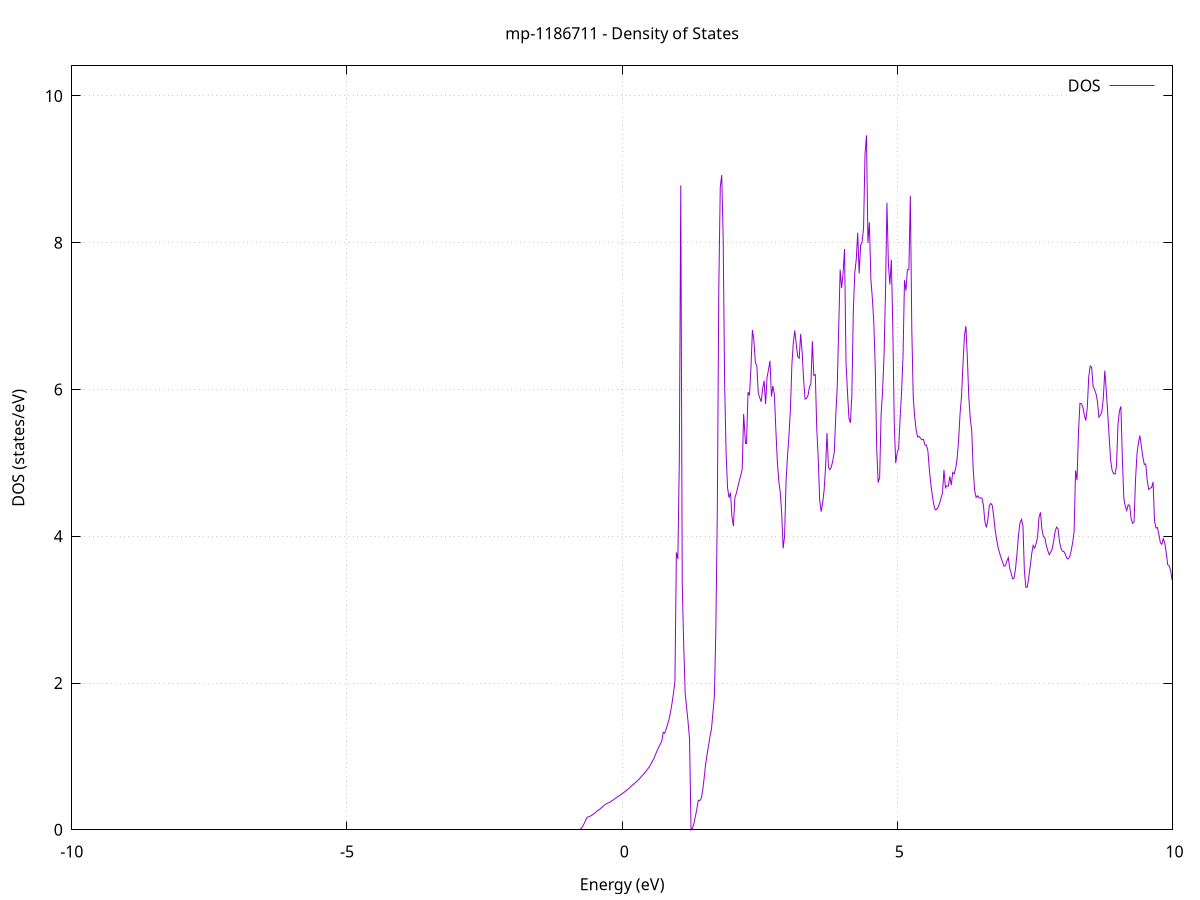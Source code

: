 set title 'mp-1186711 - Density of States'
set xlabel 'Energy (eV)'
set ylabel 'DOS (states/eV)'
set grid
set xrange [-10:10]
set yrange [0:10.410]
set xzeroaxis lt -1
set terminal png size 800,600
set output 'mp-1186711_dos_gnuplot.png'
plot '-' using 1:2 with lines title 'DOS'
-35.146600 0.000000
-35.120000 0.000000
-35.093500 0.000000
-35.066900 0.000000
-35.040300 0.000000
-35.013800 0.000000
-34.987200 0.000000
-34.960600 0.000000
-34.934000 0.000000
-34.907500 0.000000
-34.880900 0.000000
-34.854300 0.000000
-34.827800 0.000000
-34.801200 0.000000
-34.774600 0.000000
-34.748100 0.000000
-34.721500 0.000000
-34.694900 0.000000
-34.668400 0.000000
-34.641800 0.000000
-34.615200 0.000000
-34.588700 0.000000
-34.562100 0.000000
-34.535500 0.000000
-34.509000 0.000000
-34.482400 0.000000
-34.455800 0.000000
-34.429300 0.000000
-34.402700 0.000000
-34.376100 0.000000
-34.349600 0.000000
-34.323000 0.000000
-34.296400 0.000000
-34.269900 0.000000
-34.243300 0.000000
-34.216700 0.000000
-34.190100 0.000000
-34.163600 0.000000
-34.137000 0.000000
-34.110400 0.000000
-34.083900 0.000000
-34.057300 0.000000
-34.030700 0.000000
-34.004200 0.000000
-33.977600 0.000000
-33.951000 0.000000
-33.924500 0.000000
-33.897900 0.000000
-33.871300 0.000000
-33.844800 0.000000
-33.818200 0.000000
-33.791600 0.000000
-33.765100 0.000000
-33.738500 0.000000
-33.711900 0.000000
-33.685400 0.000000
-33.658800 0.000000
-33.632200 0.000000
-33.605700 0.000000
-33.579100 0.000000
-33.552500 0.000000
-33.526000 0.000000
-33.499400 0.000000
-33.472800 0.000000
-33.446200 0.000000
-33.419700 0.000000
-33.393100 0.000000
-33.366500 0.000000
-33.340000 0.000000
-33.313400 0.000000
-33.286800 0.000000
-33.260300 0.000000
-33.233700 0.000000
-33.207100 0.000000
-33.180600 0.000000
-33.154000 0.000000
-33.127400 0.000000
-33.100900 0.000000
-33.074300 0.000000
-33.047700 0.000000
-33.021200 0.000000
-32.994600 0.000000
-32.968000 0.000000
-32.941500 0.000000
-32.914900 0.000000
-32.888300 0.000000
-32.861800 0.000000
-32.835200 0.000000
-32.808600 0.000000
-32.782100 0.000000
-32.755500 0.000000
-32.728900 1.154100
-32.702300 14.553800
-32.675800 34.506400
-32.649200 23.817400
-32.622600 63.838400
-32.596100 131.183000
-32.569500 5.728700
-32.542900 0.000000
-32.516400 0.000000
-32.489800 0.000000
-32.463200 0.000000
-32.436700 0.000000
-32.410100 0.000000
-32.383500 0.000000
-32.357000 0.000000
-32.330400 0.000000
-32.303800 0.000000
-32.277300 0.000000
-32.250700 0.000000
-32.224100 0.000000
-32.197600 0.000000
-32.171000 0.000000
-32.144400 0.000000
-32.117900 0.000000
-32.091300 0.000000
-32.064700 0.000000
-32.038100 0.000000
-32.011600 0.000000
-31.985000 0.000000
-31.958400 0.000000
-31.931900 0.000000
-31.905300 0.000000
-31.878700 0.000000
-31.852200 0.000000
-31.825600 0.000000
-31.799000 0.000000
-31.772500 0.000000
-31.745900 0.000000
-31.719300 0.000000
-31.692800 0.000000
-31.666200 0.000000
-31.639600 0.000000
-31.613100 0.000000
-31.586500 0.000000
-31.559900 0.000000
-31.533400 0.000000
-31.506800 0.000000
-31.480200 0.000000
-31.453700 0.000000
-31.427100 0.000000
-31.400500 0.000000
-31.374000 0.000000
-31.347400 0.000000
-31.320800 0.000000
-31.294200 0.000000
-31.267700 0.000000
-31.241100 0.000000
-31.214500 0.000000
-31.188000 0.000000
-31.161400 0.000000
-31.134800 0.000000
-31.108300 0.000000
-31.081700 0.000000
-31.055100 0.000000
-31.028600 0.000000
-31.002000 0.000000
-30.975400 0.000000
-30.948900 0.000000
-30.922300 0.000000
-30.895700 0.000000
-30.869200 0.000000
-30.842600 0.000000
-30.816000 0.000000
-30.789500 0.000000
-30.762900 0.000000
-30.736300 0.000000
-30.709800 0.000000
-30.683200 0.000000
-30.656600 0.000000
-30.630100 0.000000
-30.603500 0.000000
-30.576900 0.000000
-30.550300 0.000000
-30.523800 0.000000
-30.497200 0.000000
-30.470600 0.000000
-30.444100 0.000000
-30.417500 0.000000
-30.390900 0.000000
-30.364400 0.000000
-30.337800 0.000000
-30.311200 0.000000
-30.284700 0.000000
-30.258100 0.000000
-30.231500 0.000000
-30.205000 0.000000
-30.178400 0.000000
-30.151800 0.000000
-30.125300 0.000000
-30.098700 0.000000
-30.072100 0.000000
-30.045600 0.000000
-30.019000 0.000000
-29.992400 0.000000
-29.965900 0.000000
-29.939300 0.000000
-29.912700 0.000000
-29.886200 0.000000
-29.859600 0.000000
-29.833000 0.000000
-29.806400 0.000000
-29.779900 0.000000
-29.753300 0.000000
-29.726700 0.000000
-29.700200 0.000000
-29.673600 0.000000
-29.647000 0.000000
-29.620500 0.000000
-29.593900 0.000000
-29.567300 0.000000
-29.540800 0.000000
-29.514200 0.000000
-29.487600 0.000000
-29.461100 0.000000
-29.434500 0.000000
-29.407900 0.000000
-29.381400 0.000000
-29.354800 0.000000
-29.328200 0.000000
-29.301700 0.000000
-29.275100 0.000000
-29.248500 0.000000
-29.222000 0.000000
-29.195400 0.000000
-29.168800 0.000000
-29.142300 0.000000
-29.115700 0.000000
-29.089100 0.000000
-29.062500 0.000000
-29.036000 0.000000
-29.009400 0.000000
-28.982800 0.000000
-28.956300 0.000000
-28.929700 0.000000
-28.903100 0.000000
-28.876600 0.000000
-28.850000 0.000000
-28.823400 0.000000
-28.796900 0.000000
-28.770300 0.000000
-28.743700 0.000000
-28.717200 0.000000
-28.690600 0.000000
-28.664000 0.000000
-28.637500 0.000000
-28.610900 0.000000
-28.584300 0.000000
-28.557800 0.000000
-28.531200 0.000000
-28.504600 0.000000
-28.478100 0.000000
-28.451500 0.000000
-28.424900 0.000000
-28.398400 0.000000
-28.371800 0.000000
-28.345200 0.000000
-28.318600 0.000000
-28.292100 0.000000
-28.265500 0.000000
-28.238900 0.000000
-28.212400 0.000000
-28.185800 0.000000
-28.159200 0.000000
-28.132700 0.000000
-28.106100 0.000000
-28.079500 0.000000
-28.053000 0.000000
-28.026400 0.000000
-27.999800 0.000000
-27.973300 0.000000
-27.946700 0.000000
-27.920100 0.000000
-27.893600 0.000000
-27.867000 0.000000
-27.840400 0.000000
-27.813900 0.000000
-27.787300 0.000000
-27.760700 0.000000
-27.734200 0.000000
-27.707600 0.000000
-27.681000 0.000000
-27.654500 0.000000
-27.627900 0.000000
-27.601300 0.000000
-27.574700 0.000000
-27.548200 0.000000
-27.521600 0.000000
-27.495000 0.000000
-27.468500 0.000000
-27.441900 0.000000
-27.415300 0.000000
-27.388800 0.000000
-27.362200 0.000000
-27.335600 0.000000
-27.309100 0.000000
-27.282500 0.000000
-27.255900 0.000000
-27.229400 0.000000
-27.202800 0.000000
-27.176200 0.000000
-27.149700 0.000000
-27.123100 0.000000
-27.096500 0.000000
-27.070000 0.000000
-27.043400 0.000000
-27.016800 0.000000
-26.990300 0.000000
-26.963700 0.000000
-26.937100 0.000000
-26.910600 0.000000
-26.884000 0.000000
-26.857400 0.000000
-26.830800 0.000000
-26.804300 0.000000
-26.777700 0.000000
-26.751100 0.000000
-26.724600 0.000000
-26.698000 0.000000
-26.671400 0.000000
-26.644900 0.000000
-26.618300 0.000000
-26.591700 0.000000
-26.565200 0.000000
-26.538600 0.000000
-26.512000 0.000000
-26.485500 0.000000
-26.458900 0.000000
-26.432300 0.000000
-26.405800 0.000000
-26.379200 0.000000
-26.352600 0.000000
-26.326100 0.000000
-26.299500 0.000000
-26.272900 0.000000
-26.246400 0.000000
-26.219800 0.000000
-26.193200 0.000000
-26.166600 0.000000
-26.140100 0.000000
-26.113500 0.000000
-26.086900 0.000000
-26.060400 0.000000
-26.033800 0.000000
-26.007200 0.000000
-25.980700 0.000000
-25.954100 0.000000
-25.927500 0.000000
-25.901000 0.000000
-25.874400 0.000000
-25.847800 0.000000
-25.821300 0.000000
-25.794700 0.000000
-25.768100 0.000000
-25.741600 0.000000
-25.715000 0.000000
-25.688400 0.000000
-25.661900 0.000000
-25.635300 0.000000
-25.608700 0.000000
-25.582200 0.000000
-25.555600 0.000000
-25.529000 0.000000
-25.502500 0.000000
-25.475900 0.000000
-25.449300 0.000000
-25.422700 0.000000
-25.396200 0.000000
-25.369600 0.000000
-25.343000 0.000000
-25.316500 0.000000
-25.289900 0.000000
-25.263300 0.000000
-25.236800 0.000000
-25.210200 0.000000
-25.183600 0.000000
-25.157100 0.000000
-25.130500 0.000000
-25.103900 0.000000
-25.077400 0.000000
-25.050800 0.000000
-25.024200 0.000000
-24.997700 0.000000
-24.971100 0.000000
-24.944500 0.000000
-24.918000 0.000000
-24.891400 0.000000
-24.864800 0.000000
-24.838300 0.000000
-24.811700 0.000000
-24.785100 0.000000
-24.758600 0.000000
-24.732000 0.000000
-24.705400 0.000000
-24.678800 0.000000
-24.652300 0.000000
-24.625700 0.000000
-24.599100 0.000000
-24.572600 0.000000
-24.546000 0.000000
-24.519400 0.000000
-24.492900 0.000000
-24.466300 0.000000
-24.439700 0.000000
-24.413200 0.000000
-24.386600 0.000000
-24.360000 0.000000
-24.333500 0.000000
-24.306900 0.000000
-24.280300 0.000000
-24.253800 0.000000
-24.227200 0.000000
-24.200600 0.000000
-24.174100 0.000000
-24.147500 0.000000
-24.120900 0.000000
-24.094400 0.000000
-24.067800 0.000000
-24.041200 0.000000
-24.014700 0.000000
-23.988100 0.000000
-23.961500 0.000000
-23.934900 0.000000
-23.908400 0.000000
-23.881800 0.000000
-23.855200 0.000000
-23.828700 0.000000
-23.802100 0.000000
-23.775500 0.000000
-23.749000 0.000000
-23.722400 0.000000
-23.695800 0.000000
-23.669300 0.000000
-23.642700 0.000000
-23.616100 0.000000
-23.589600 0.000000
-23.563000 0.000000
-23.536400 0.000000
-23.509900 0.000000
-23.483300 0.000000
-23.456700 0.000000
-23.430200 0.000000
-23.403600 0.000000
-23.377000 0.000000
-23.350500 0.000000
-23.323900 0.000000
-23.297300 0.000000
-23.270800 0.000000
-23.244200 0.000000
-23.217600 0.000000
-23.191000 0.000000
-23.164500 0.000000
-23.137900 0.000000
-23.111300 0.000000
-23.084800 0.000000
-23.058200 0.000000
-23.031600 0.000000
-23.005100 0.000000
-22.978500 0.000000
-22.951900 0.000000
-22.925400 0.000000
-22.898800 0.000000
-22.872200 0.000000
-22.845700 0.000000
-22.819100 0.000000
-22.792500 0.000000
-22.766000 0.000000
-22.739400 0.000000
-22.712800 0.000000
-22.686300 0.000000
-22.659700 0.000000
-22.633100 0.000000
-22.606600 0.000000
-22.580000 0.000000
-22.553400 0.000000
-22.526900 0.000000
-22.500300 0.000000
-22.473700 0.000000
-22.447100 0.000000
-22.420600 0.000000
-22.394000 0.000000
-22.367400 0.000000
-22.340900 0.000000
-22.314300 0.000000
-22.287700 0.000000
-22.261200 0.000000
-22.234600 0.000000
-22.208000 0.000000
-22.181500 0.000000
-22.154900 0.000000
-22.128300 0.000000
-22.101800 0.000000
-22.075200 0.000000
-22.048600 0.000000
-22.022100 0.000000
-21.995500 0.000000
-21.968900 0.000000
-21.942400 0.000000
-21.915800 0.000000
-21.889200 0.000000
-21.862700 0.000000
-21.836100 0.000000
-21.809500 0.000000
-21.783000 0.000000
-21.756400 0.000000
-21.729800 0.000000
-21.703200 0.000000
-21.676700 0.000000
-21.650100 0.000000
-21.623500 0.000000
-21.597000 0.000000
-21.570400 0.000000
-21.543800 143.001300
-21.517300 0.000000
-21.490700 0.000000
-21.464100 0.000000
-21.437600 0.000000
-21.411000 0.000000
-21.384400 0.000000
-21.357900 0.000000
-21.331300 0.000000
-21.304700 0.000000
-21.278200 0.000000
-21.251600 0.000000
-21.225000 0.000000
-21.198500 0.000000
-21.171900 0.000000
-21.145300 0.000000
-21.118800 0.000000
-21.092200 0.000000
-21.065600 0.000000
-21.039000 0.000000
-21.012500 0.000000
-20.985900 0.000000
-20.959300 0.000000
-20.932800 0.000000
-20.906200 0.000000
-20.879600 0.000000
-20.853100 0.000000
-20.826500 0.000000
-20.799900 0.000000
-20.773400 0.000000
-20.746800 0.000000
-20.720200 0.000000
-20.693700 0.000000
-20.667100 0.000000
-20.640500 0.000000
-20.614000 0.000000
-20.587400 0.000000
-20.560800 0.000000
-20.534300 0.000000
-20.507700 0.000000
-20.481100 0.000000
-20.454600 0.000000
-20.428000 0.000000
-20.401400 0.000000
-20.374900 0.000000
-20.348300 0.000000
-20.321700 0.000000
-20.295100 0.000000
-20.268600 0.000000
-20.242000 0.000000
-20.215400 0.000000
-20.188900 0.000000
-20.162300 0.000000
-20.135700 0.000000
-20.109200 0.000000
-20.082600 0.000000
-20.056000 0.000000
-20.029500 0.000000
-20.002900 0.000000
-19.976300 0.000000
-19.949800 0.000000
-19.923200 0.000000
-19.896600 0.000000
-19.870100 0.000000
-19.843500 0.000000
-19.816900 0.000000
-19.790400 0.000000
-19.763800 0.000000
-19.737200 0.000000
-19.710700 0.000000
-19.684100 0.000000
-19.657500 0.000000
-19.631000 0.000000
-19.604400 0.000000
-19.577800 0.000000
-19.551200 0.000000
-19.524700 0.000000
-19.498100 0.000000
-19.471500 0.000000
-19.445000 0.000000
-19.418400 0.000000
-19.391800 0.000000
-19.365300 0.000000
-19.338700 0.000000
-19.312100 0.000000
-19.285600 0.000000
-19.259000 0.000000
-19.232400 0.000000
-19.205900 0.000000
-19.179300 0.000000
-19.152700 0.000000
-19.126200 0.000000
-19.099600 0.000000
-19.073000 0.000000
-19.046500 0.000000
-19.019900 0.000000
-18.993300 0.000000
-18.966800 0.000000
-18.940200 0.000000
-18.913600 0.000000
-18.887100 0.000000
-18.860500 0.000000
-18.833900 0.000000
-18.807300 0.000000
-18.780800 0.000000
-18.754200 0.000000
-18.727600 0.000000
-18.701100 0.000000
-18.674500 0.000000
-18.647900 0.000000
-18.621400 0.000000
-18.594800 0.000000
-18.568200 0.000000
-18.541700 0.000000
-18.515100 0.000000
-18.488500 0.000000
-18.462000 0.000000
-18.435400 0.000000
-18.408800 0.000000
-18.382300 0.000000
-18.355700 0.000000
-18.329100 0.000000
-18.302600 0.000000
-18.276000 0.000000
-18.249400 0.000000
-18.222900 0.000000
-18.196300 0.000000
-18.169700 0.000000
-18.143200 0.000000
-18.116600 0.000000
-18.090000 0.000000
-18.063400 0.000000
-18.036900 0.000000
-18.010300 0.000000
-17.983700 0.000000
-17.957200 0.000000
-17.930600 0.000000
-17.904000 0.000000
-17.877500 0.000000
-17.850900 0.000000
-17.824300 0.000000
-17.797800 0.000000
-17.771200 0.000000
-17.744600 0.000000
-17.718100 0.000000
-17.691500 0.000000
-17.664900 0.000000
-17.638400 0.000000
-17.611800 0.000000
-17.585200 0.000000
-17.558700 0.000000
-17.532100 0.000000
-17.505500 0.000000
-17.479000 0.000000
-17.452400 0.000000
-17.425800 0.000000
-17.399300 0.000000
-17.372700 0.000000
-17.346100 0.000000
-17.319500 0.000000
-17.293000 0.000000
-17.266400 0.000000
-17.239800 0.000000
-17.213300 0.000000
-17.186700 0.000000
-17.160100 0.000000
-17.133600 0.000000
-17.107000 0.000000
-17.080400 0.000000
-17.053900 0.000000
-17.027300 0.000000
-17.000700 0.000000
-16.974200 0.000000
-16.947600 0.000000
-16.921000 0.000000
-16.894500 0.000000
-16.867900 0.000000
-16.841300 0.000000
-16.814800 0.000000
-16.788200 0.000000
-16.761600 0.000000
-16.735100 0.000000
-16.708500 0.000000
-16.681900 0.000000
-16.655400 0.000000
-16.628800 0.000000
-16.602200 0.000000
-16.575600 0.000000
-16.549100 0.000000
-16.522500 0.000000
-16.495900 0.000000
-16.469400 0.000000
-16.442800 0.000000
-16.416200 0.000000
-16.389700 0.000000
-16.363100 0.000000
-16.336500 0.000000
-16.310000 0.000000
-16.283400 0.000000
-16.256800 0.000000
-16.230300 0.000000
-16.203700 0.000000
-16.177100 0.000000
-16.150600 0.000000
-16.124000 0.000000
-16.097400 0.000000
-16.070900 0.000000
-16.044300 0.000000
-16.017700 0.000000
-15.991200 0.000000
-15.964600 0.000000
-15.938000 0.000000
-15.911500 0.000000
-15.884900 0.000000
-15.858300 0.000000
-15.831700 0.000000
-15.805200 0.000000
-15.778600 0.000000
-15.752000 0.000000
-15.725500 0.000000
-15.698900 0.000000
-15.672300 0.000000
-15.645800 0.000000
-15.619200 0.000000
-15.592600 0.000000
-15.566100 0.000000
-15.539500 0.000000
-15.512900 0.000000
-15.486400 0.000000
-15.459800 0.000000
-15.433200 0.000000
-15.406700 0.000000
-15.380100 0.000000
-15.353500 0.000000
-15.327000 0.000000
-15.300400 4.004400
-15.273800 5.314000
-15.247300 5.102800
-15.220700 6.354600
-15.194100 7.756200
-15.167500 15.690000
-15.141000 16.057600
-15.114400 19.064500
-15.087800 16.807400
-15.061300 21.322500
-15.034700 22.274200
-15.008100 25.189700
-14.981600 22.927300
-14.955000 35.688600
-14.928400 12.161500
-14.901900 5.225000
-14.875300 7.439900
-14.848700 15.160200
-14.822200 19.126000
-14.795600 17.318400
-14.769000 13.500400
-14.742500 16.102600
-14.715900 21.969800
-14.689300 22.247200
-14.662800 21.970700
-14.636200 18.398600
-14.609600 18.136100
-14.583100 14.093000
-14.556500 28.920000
-14.529900 29.743200
-14.503400 22.327400
-14.476800 24.474200
-14.450200 39.817200
-14.423600 42.732800
-14.397100 56.329700
-14.370500 6.194400
-14.343900 0.000000
-14.317400 0.000000
-14.290800 0.000000
-14.264200 0.000000
-14.237700 0.000000
-14.211100 0.000000
-14.184500 0.000000
-14.158000 0.000000
-14.131400 0.000000
-14.104800 0.000000
-14.078300 0.000000
-14.051700 0.000000
-14.025100 0.000000
-13.998600 0.000000
-13.972000 0.000000
-13.945400 0.000000
-13.918900 0.000000
-13.892300 0.000000
-13.865700 0.000000
-13.839200 0.000000
-13.812600 0.000000
-13.786000 0.000000
-13.759500 0.000000
-13.732900 0.000000
-13.706300 0.000000
-13.679700 0.000000
-13.653200 0.000000
-13.626600 0.000000
-13.600000 0.000000
-13.573500 0.000000
-13.546900 0.000000
-13.520300 0.000000
-13.493800 0.000000
-13.467200 0.000000
-13.440600 0.000000
-13.414100 0.000000
-13.387500 0.000000
-13.360900 0.000000
-13.334400 0.000000
-13.307800 0.000000
-13.281200 0.000000
-13.254700 0.000000
-13.228100 0.000000
-13.201500 0.000000
-13.175000 0.000000
-13.148400 0.000000
-13.121800 0.000000
-13.095300 0.000000
-13.068700 0.000000
-13.042100 0.000000
-13.015600 0.000000
-12.989000 0.000000
-12.962400 0.000000
-12.935800 0.000000
-12.909300 0.000000
-12.882700 0.000000
-12.856100 0.000000
-12.829600 0.000000
-12.803000 0.000000
-12.776400 0.000000
-12.749900 0.000000
-12.723300 0.000000
-12.696700 0.000000
-12.670200 0.000000
-12.643600 0.000000
-12.617000 0.000000
-12.590500 0.000000
-12.563900 0.000000
-12.537300 0.000000
-12.510800 0.000000
-12.484200 0.000000
-12.457600 0.000000
-12.431100 0.000000
-12.404500 0.000000
-12.377900 0.000000
-12.351400 0.000000
-12.324800 0.000000
-12.298200 0.000000
-12.271700 0.000000
-12.245100 0.000000
-12.218500 0.000000
-12.191900 0.000000
-12.165400 0.000000
-12.138800 0.000000
-12.112200 0.000000
-12.085700 0.000000
-12.059100 0.000000
-12.032500 0.000000
-12.006000 0.000000
-11.979400 0.000000
-11.952800 0.000000
-11.926300 0.000000
-11.899700 0.000000
-11.873100 0.000000
-11.846600 0.000000
-11.820000 0.000000
-11.793400 0.000000
-11.766900 0.000000
-11.740300 0.000000
-11.713700 0.000000
-11.687200 0.000000
-11.660600 0.000000
-11.634000 0.000000
-11.607500 0.000000
-11.580900 0.000000
-11.554300 0.000000
-11.527800 0.000000
-11.501200 0.000000
-11.474600 0.000000
-11.448000 0.000000
-11.421500 0.000000
-11.394900 0.000000
-11.368300 0.000000
-11.341800 0.000000
-11.315200 0.000000
-11.288600 0.000000
-11.262100 0.000000
-11.235500 0.000000
-11.208900 0.000000
-11.182400 0.000000
-11.155800 0.000000
-11.129200 0.000000
-11.102700 0.000000
-11.076100 0.000000
-11.049500 0.000000
-11.023000 0.000000
-10.996400 0.000000
-10.969800 0.000000
-10.943300 0.000000
-10.916700 0.000000
-10.890100 0.000000
-10.863600 0.000000
-10.837000 0.000000
-10.810400 0.000000
-10.783900 0.000000
-10.757300 0.000000
-10.730700 0.000000
-10.704100 0.000000
-10.677600 0.000000
-10.651000 0.000000
-10.624400 0.000000
-10.597900 0.000000
-10.571300 0.000000
-10.544700 0.000000
-10.518200 0.000000
-10.491600 0.000000
-10.465000 0.000000
-10.438500 0.000000
-10.411900 0.000000
-10.385300 0.000000
-10.358800 0.000000
-10.332200 0.000000
-10.305600 0.000000
-10.279100 0.000000
-10.252500 0.000000
-10.225900 0.000000
-10.199400 0.000000
-10.172800 0.000000
-10.146200 0.000000
-10.119700 0.000000
-10.093100 0.000000
-10.066500 0.000000
-10.039900 0.000000
-10.013400 0.000000
-9.986800 0.000000
-9.960200 0.000000
-9.933700 0.000000
-9.907100 0.000000
-9.880500 0.000000
-9.854000 0.000000
-9.827400 0.000000
-9.800800 0.000000
-9.774300 0.000000
-9.747700 0.000000
-9.721100 0.000000
-9.694600 0.000000
-9.668000 0.000000
-9.641400 0.000000
-9.614900 0.000000
-9.588300 0.000000
-9.561700 0.000000
-9.535200 0.000000
-9.508600 0.000000
-9.482000 0.000000
-9.455500 0.000000
-9.428900 0.000000
-9.402300 0.000000
-9.375800 0.000000
-9.349200 0.000000
-9.322600 0.000000
-9.296000 0.000000
-9.269500 0.000000
-9.242900 0.000000
-9.216300 0.000000
-9.189800 0.000000
-9.163200 0.000000
-9.136600 0.000000
-9.110100 0.000000
-9.083500 0.000000
-9.056900 0.000000
-9.030400 0.000000
-9.003800 0.000000
-8.977200 0.000000
-8.950700 0.000000
-8.924100 0.000000
-8.897500 0.000000
-8.871000 0.000000
-8.844400 0.000000
-8.817800 0.000000
-8.791300 0.000000
-8.764700 0.000000
-8.738100 0.000000
-8.711600 0.000000
-8.685000 0.000000
-8.658400 0.000000
-8.631900 0.000000
-8.605300 0.000000
-8.578700 0.000000
-8.552100 0.000000
-8.525600 0.000000
-8.499000 0.000000
-8.472400 0.000000
-8.445900 0.000000
-8.419300 0.000000
-8.392700 0.000000
-8.366200 0.000000
-8.339600 0.000000
-8.313000 0.000000
-8.286500 0.000000
-8.259900 0.000000
-8.233300 0.000000
-8.206800 0.000000
-8.180200 0.000000
-8.153600 0.000000
-8.127100 0.000000
-8.100500 0.000000
-8.073900 0.000000
-8.047400 0.000000
-8.020800 0.000000
-7.994200 0.000000
-7.967700 0.000000
-7.941100 0.000000
-7.914500 0.000000
-7.888000 0.000000
-7.861400 0.000000
-7.834800 0.000000
-7.808200 0.000000
-7.781700 0.000000
-7.755100 0.000000
-7.728500 0.000000
-7.702000 0.000000
-7.675400 0.000000
-7.648800 0.000000
-7.622300 0.000000
-7.595700 0.000000
-7.569100 0.000000
-7.542600 0.000000
-7.516000 0.000000
-7.489400 0.000000
-7.462900 0.000000
-7.436300 0.000000
-7.409700 0.000000
-7.383200 0.000000
-7.356600 0.000000
-7.330000 0.000000
-7.303500 0.000000
-7.276900 0.000000
-7.250300 0.000000
-7.223800 0.000000
-7.197200 0.000000
-7.170600 0.000000
-7.144100 0.000000
-7.117500 0.000000
-7.090900 0.000000
-7.064300 0.000000
-7.037800 0.000000
-7.011200 0.000000
-6.984600 0.000000
-6.958100 0.000000
-6.931500 0.000000
-6.904900 0.000000
-6.878400 0.000000
-6.851800 0.000000
-6.825200 0.000000
-6.798700 0.000000
-6.772100 0.000000
-6.745500 0.000000
-6.719000 0.000000
-6.692400 0.000000
-6.665800 0.000000
-6.639300 0.000000
-6.612700 0.000000
-6.586100 0.000000
-6.559600 0.000000
-6.533000 0.000000
-6.506400 0.000000
-6.479900 0.000000
-6.453300 0.000000
-6.426700 0.000000
-6.400200 0.000000
-6.373600 0.000000
-6.347000 0.000000
-6.320400 0.000000
-6.293900 0.000000
-6.267300 0.000000
-6.240700 0.000000
-6.214200 0.000000
-6.187600 0.000000
-6.161000 0.000000
-6.134500 0.000000
-6.107900 0.000000
-6.081300 0.000000
-6.054800 0.000000
-6.028200 0.000000
-6.001600 0.000000
-5.975100 0.000000
-5.948500 0.000000
-5.921900 0.000000
-5.895400 0.000000
-5.868800 0.000000
-5.842200 0.000000
-5.815700 0.000000
-5.789100 0.000000
-5.762500 0.000000
-5.736000 0.000000
-5.709400 0.000000
-5.682800 0.000000
-5.656300 0.000000
-5.629700 0.000000
-5.603100 0.000000
-5.576500 0.000000
-5.550000 0.000000
-5.523400 0.000000
-5.496800 0.000000
-5.470300 0.000000
-5.443700 0.000000
-5.417100 0.000000
-5.390600 0.000000
-5.364000 0.000000
-5.337400 0.000000
-5.310900 0.000000
-5.284300 0.000000
-5.257700 0.000000
-5.231200 0.000000
-5.204600 0.000000
-5.178000 0.000000
-5.151500 0.000000
-5.124900 0.000000
-5.098300 0.000000
-5.071800 0.000000
-5.045200 0.000000
-5.018600 0.000000
-4.992100 0.000000
-4.965500 0.000000
-4.938900 0.000000
-4.912400 0.000000
-4.885800 0.000000
-4.859200 0.000000
-4.832600 0.000000
-4.806100 0.000000
-4.779500 0.000000
-4.752900 0.000000
-4.726400 0.000000
-4.699800 0.000000
-4.673200 0.000000
-4.646700 0.000000
-4.620100 0.000000
-4.593500 0.000000
-4.567000 0.000000
-4.540400 0.000000
-4.513800 0.000000
-4.487300 0.000000
-4.460700 0.000000
-4.434100 0.000000
-4.407600 0.000000
-4.381000 0.000000
-4.354400 0.000000
-4.327900 0.000000
-4.301300 0.000000
-4.274700 0.000000
-4.248200 0.000000
-4.221600 0.000000
-4.195000 0.000000
-4.168400 0.000000
-4.141900 0.000000
-4.115300 0.000000
-4.088700 0.000000
-4.062200 0.000000
-4.035600 0.000000
-4.009000 0.000000
-3.982500 0.000000
-3.955900 0.000000
-3.929300 0.000000
-3.902800 0.000000
-3.876200 0.000000
-3.849600 0.000000
-3.823100 0.000000
-3.796500 0.000000
-3.769900 0.000000
-3.743400 0.000000
-3.716800 0.000000
-3.690200 0.000000
-3.663700 0.000000
-3.637100 0.000000
-3.610500 0.000000
-3.584000 0.000000
-3.557400 0.000000
-3.530800 0.000000
-3.504300 0.000000
-3.477700 0.000000
-3.451100 0.000000
-3.424500 0.000000
-3.398000 0.000000
-3.371400 0.000000
-3.344800 0.000000
-3.318300 0.000000
-3.291700 0.000000
-3.265100 0.000000
-3.238600 0.000000
-3.212000 0.000000
-3.185400 0.000000
-3.158900 0.000000
-3.132300 0.000000
-3.105700 0.000000
-3.079200 0.000000
-3.052600 0.000000
-3.026000 0.000000
-2.999500 0.000000
-2.972900 0.000000
-2.946300 0.000000
-2.919800 0.000000
-2.893200 0.000000
-2.866600 0.000000
-2.840100 0.000000
-2.813500 0.000000
-2.786900 0.000000
-2.760400 0.000000
-2.733800 0.000000
-2.707200 0.000000
-2.680600 0.000000
-2.654100 0.000000
-2.627500 0.000000
-2.600900 0.000000
-2.574400 0.000000
-2.547800 0.000000
-2.521200 0.000000
-2.494700 0.000000
-2.468100 0.000000
-2.441500 0.000000
-2.415000 0.000000
-2.388400 0.000000
-2.361800 0.000000
-2.335300 0.000000
-2.308700 0.000000
-2.282100 0.000000
-2.255600 0.000000
-2.229000 0.000000
-2.202400 0.000000
-2.175900 0.000000
-2.149300 0.000000
-2.122700 0.000000
-2.096200 0.000000
-2.069600 0.000000
-2.043000 0.000000
-2.016500 0.000000
-1.989900 0.000000
-1.963300 0.000000
-1.936700 0.000000
-1.910200 0.000000
-1.883600 0.000000
-1.857000 0.000000
-1.830500 0.000000
-1.803900 0.000000
-1.777300 0.000000
-1.750800 0.000000
-1.724200 0.000000
-1.697600 0.000000
-1.671100 0.000000
-1.644500 0.000000
-1.617900 0.000000
-1.591400 0.000000
-1.564800 0.000000
-1.538200 0.000000
-1.511700 0.000000
-1.485100 0.000000
-1.458500 0.000000
-1.432000 0.000000
-1.405400 0.000000
-1.378800 0.000000
-1.352300 0.000000
-1.325700 0.000000
-1.299100 0.000000
-1.272600 0.000000
-1.246000 0.000000
-1.219400 0.000000
-1.192800 0.000000
-1.166300 0.000000
-1.139700 0.000000
-1.113100 0.000000
-1.086600 0.000000
-1.060000 0.000000
-1.033400 0.000000
-1.006900 0.000000
-0.980300 0.000000
-0.953700 0.000000
-0.927200 0.000000
-0.900600 0.000000
-0.874000 0.000000
-0.847500 0.000000
-0.820900 0.000000
-0.794300 0.000000
-0.767800 0.004700
-0.741200 0.021000
-0.714600 0.049100
-0.688100 0.088900
-0.661500 0.132100
-0.634900 0.171100
-0.608400 0.176600
-0.581800 0.185000
-0.555200 0.196400
-0.528700 0.209900
-0.502100 0.225000
-0.475500 0.241800
-0.448900 0.259500
-0.422400 0.270900
-0.395800 0.288100
-0.369200 0.305700
-0.342700 0.323800
-0.316100 0.340400
-0.289500 0.353500
-0.263000 0.363200
-0.236400 0.369700
-0.209800 0.382900
-0.183300 0.396200
-0.156700 0.409900
-0.130100 0.423800
-0.103600 0.437600
-0.077000 0.451300
-0.050400 0.465000
-0.023900 0.478800
0.002700 0.493400
0.029300 0.508100
0.055800 0.522900
0.082400 0.538300
0.109000 0.554900
0.135500 0.572400
0.162100 0.590900
0.188700 0.609600
0.215200 0.626600
0.241800 0.644000
0.268400 0.661800
0.295000 0.679700
0.321500 0.702200
0.348100 0.724800
0.374700 0.746900
0.401200 0.769700
0.427800 0.793400
0.454400 0.817800
0.480900 0.845000
0.507500 0.873900
0.534100 0.912800
0.560600 0.949400
0.587200 0.987400
0.613800 1.040000
0.640300 1.088300
0.666900 1.130200
0.693500 1.168000
0.720000 1.207300
0.746600 1.328100
0.773200 1.315000
0.799700 1.373400
0.826300 1.436300
0.852900 1.506100
0.879400 1.606400
0.906000 1.723700
0.932600 1.860300
0.959200 2.022700
0.985700 3.779300
1.012300 3.689800
1.038900 5.040200
1.065400 8.781200
1.092000 3.358000
1.118600 2.509100
1.145100 1.866900
1.171700 1.665000
1.198300 1.465200
1.224800 1.233400
1.251400 0.000000
1.278000 0.023200
1.304500 0.086600
1.331100 0.182800
1.357700 0.284900
1.384200 0.403700
1.410800 0.397400
1.437400 0.425500
1.463900 0.538600
1.490500 0.708400
1.517100 0.896000
1.543600 1.028500
1.570200 1.150000
1.596800 1.273500
1.623300 1.375300
1.649900 1.595500
1.676500 1.829100
1.703100 2.758000
1.729600 4.363000
1.756200 7.387400
1.782800 8.760100
1.809300 8.922400
1.835900 8.055100
1.862500 6.072900
1.889000 5.123500
1.915600 4.658800
1.942200 4.525300
1.968700 4.593100
1.995300 4.266100
2.021900 4.137700
2.048400 4.528300
2.075000 4.584700
2.101600 4.671000
2.128100 4.755500
2.154700 4.827600
2.181300 4.912700
2.207800 5.666700
2.234400 5.262400
2.261000 5.262400
2.287500 5.963900
2.314100 5.919800
2.340700 6.305800
2.367200 6.811000
2.393800 6.664400
2.420400 6.370700
2.447000 6.321500
2.473500 5.952800
2.500100 5.887000
2.526700 5.833900
2.553200 6.012800
2.579800 6.120100
2.606400 5.802800
2.632900 6.167700
2.659500 6.269600
2.686100 6.390600
2.712600 5.903500
2.739200 6.049500
2.765800 5.930200
2.792300 5.462400
2.818900 5.031300
2.845500 4.757400
2.872000 4.603400
2.898600 4.317200
2.925200 3.834500
2.951700 4.003100
2.978300 4.747800
3.004900 5.093800
3.031400 5.374100
3.058000 5.740000
3.084600 6.345700
3.111100 6.643200
3.137700 6.804000
3.164300 6.609900
3.190900 6.447300
3.217400 6.425900
3.244000 6.757700
3.270600 6.508800
3.297100 6.137300
3.323700 5.869800
3.350300 5.879600
3.376800 5.918300
3.403400 6.031500
3.430000 6.082400
3.456500 6.657900
3.483100 6.190900
3.509700 6.202500
3.536200 5.469600
3.562800 5.067100
3.589400 4.492500
3.615900 4.336100
3.642500 4.448000
3.669100 4.618200
3.695600 4.932500
3.722200 5.407000
3.748800 4.940700
3.775300 4.908100
3.801900 4.943800
3.828500 5.035000
3.855000 5.148500
3.881600 5.643900
3.908200 6.030400
3.934800 6.836800
3.961300 7.633400
3.987900 7.383900
4.014500 7.584900
4.041000 7.914100
4.067600 6.369100
4.094200 5.962800
4.120700 5.609800
4.147300 5.546600
4.173900 5.916900
4.200400 7.071300
4.227000 7.589400
4.253600 7.770100
4.280100 8.136600
4.306700 7.581100
4.333300 7.964200
4.359800 8.008500
4.386400 8.195800
4.413000 9.204800
4.439500 9.463200
4.466100 7.997600
4.492700 8.278200
4.519200 7.500400
4.545800 7.248500
4.572400 6.918800
4.598900 6.299000
4.625500 5.190600
4.652100 4.731900
4.678700 4.796400
4.705200 5.659900
4.731800 5.963800
4.758400 6.464400
4.784900 7.317200
4.811500 8.543700
4.838100 7.708300
4.864600 7.431000
4.891200 7.767700
4.917800 6.861900
4.944300 5.539300
4.970900 4.996100
4.997500 5.140100
5.024000 5.198400
5.050600 5.607300
5.077200 5.967800
5.103700 6.453400
5.130300 7.489600
5.156900 7.347300
5.183400 7.632200
5.210000 7.633400
5.236600 8.639900
5.263100 6.811100
5.289700 5.886900
5.316300 5.620600
5.342800 5.443700
5.369400 5.353500
5.396000 5.360000
5.422600 5.335400
5.449100 5.315100
5.475700 5.319900
5.502300 5.241900
5.528800 5.242000
5.555400 5.163000
5.582000 4.909300
5.608500 4.711800
5.635100 4.559400
5.661700 4.432100
5.688200 4.360000
5.714800 4.364600
5.741400 4.396000
5.767900 4.449000
5.794500 4.521700
5.821100 4.591100
5.847600 4.904900
5.874200 4.660400
5.900800 4.687400
5.927300 4.683600
5.953900 4.815200
5.980500 4.696800
6.007000 4.869200
6.033600 4.850400
6.060200 4.924400
6.086700 5.061300
6.113300 5.305600
6.139900 5.670100
6.166500 5.903400
6.193000 6.342500
6.219600 6.735100
6.246200 6.863400
6.272700 6.426300
6.299300 5.885200
6.325900 5.600800
6.352400 5.437200
6.379000 4.906800
6.405600 4.620200
6.432100 4.528900
6.458700 4.550900
6.485300 4.524100
6.511800 4.521300
6.538400 4.520400
6.565000 4.419000
6.591500 4.195700
6.618100 4.119600
6.644700 4.226200
6.671200 4.412500
6.697800 4.447500
6.724400 4.422400
6.750900 4.275700
6.777500 4.086200
6.804100 3.957900
6.830700 3.847600
6.857200 3.773900
6.883800 3.710400
6.910400 3.650600
6.936900 3.591800
6.963500 3.598200
6.990100 3.660800
7.016600 3.708100
7.043200 3.562800
7.069800 3.491500
7.096300 3.419400
7.122900 3.431000
7.149500 3.571700
7.176000 3.771800
7.202600 4.019900
7.229200 4.181300
7.255700 4.228400
7.282300 4.143400
7.308900 3.527800
7.335400 3.304600
7.362000 3.307300
7.388600 3.439100
7.415100 3.593400
7.441700 3.761600
7.468300 3.874900
7.494800 3.837200
7.521400 3.897900
7.548000 3.986000
7.574600 4.262800
7.601100 4.325300
7.627700 4.099300
7.654300 3.995000
7.680800 3.979000
7.707400 3.873400
7.734000 3.804200
7.760500 3.748800
7.787100 3.780700
7.813700 3.827300
7.840200 3.927500
7.866800 4.063200
7.893400 4.125100
7.919900 4.101800
7.946500 3.931900
7.973100 3.838800
7.999600 3.796500
8.026200 3.790500
8.052800 3.754700
8.079300 3.699700
8.105900 3.691000
8.132500 3.723200
8.159000 3.802100
8.185600 3.913100
8.212200 4.062300
8.238700 4.894800
8.265300 4.763800
8.291900 5.422800
8.318500 5.812100
8.345000 5.806700
8.371600 5.759200
8.398200 5.650600
8.424700 5.575400
8.451300 5.748600
8.477900 6.170100
8.504400 6.320200
8.531000 6.301700
8.557600 6.042800
8.584100 5.999300
8.610700 5.939300
8.637300 5.830900
8.663800 5.621500
8.690400 5.650300
8.717000 5.698000
8.743500 5.890700
8.770100 6.256500
8.796700 5.990400
8.823200 5.671000
8.849800 5.340500
8.876400 5.033300
8.902900 4.897600
8.929500 4.853000
8.956100 4.848200
8.982600 4.962600
9.009200 5.515000
9.035800 5.705800
9.062400 5.769600
9.088900 5.055600
9.115500 4.518000
9.142100 4.408600
9.168600 4.349900
9.195200 4.429300
9.221800 4.420600
9.248300 4.238500
9.274900 4.175800
9.301500 4.198200
9.328000 4.767800
9.354600 5.121900
9.381200 5.274700
9.407700 5.373100
9.434300 5.222300
9.460900 5.079200
9.487400 4.978800
9.514000 4.985100
9.540600 4.762500
9.567100 4.638100
9.593700 4.655600
9.620300 4.661800
9.646800 4.740400
9.673400 4.210300
9.700000 4.111100
9.726500 4.119300
9.753100 4.021400
9.779700 3.910900
9.806300 3.890500
9.832800 3.967900
9.859400 3.909300
9.886000 3.778500
9.912500 3.613200
9.939100 3.595800
9.965700 3.538900
9.992200 3.402700
10.018800 3.525600
10.045400 3.585900
10.071900 3.566000
10.098500 3.453100
10.125100 3.219800
10.151600 3.095300
10.178200 3.021200
10.204800 2.925900
10.231300 2.720000
10.257900 2.551400
10.284500 2.454300
10.311000 2.428800
10.337600 2.363400
10.364200 2.171800
10.390700 2.262400
10.417300 1.889600
10.443900 1.755100
10.470400 1.635200
10.497000 1.619800
10.523600 1.616600
10.550200 1.621100
10.576700 1.622900
10.603300 1.622000
10.629900 1.623000
10.656400 1.666400
10.683000 1.846300
10.709600 2.157800
10.736100 2.410100
10.762700 2.356100
10.789300 2.355500
10.815800 2.431200
10.842400 2.563300
10.869000 2.610900
10.895500 2.694600
10.922100 2.496600
10.948700 2.437900
10.975200 2.376600
11.001800 2.359600
11.028400 2.343600
11.054900 2.351700
11.081500 2.404400
11.108100 2.421500
11.134600 2.467700
11.161200 2.419800
11.187800 2.416200
11.214300 2.483700
11.240900 2.499600
11.267500 2.368300
11.294100 2.250800
11.320600 1.922400
11.347200 1.746000
11.373800 1.673000
11.400300 1.636000
11.426900 1.610600
11.453500 1.594600
11.480000 1.603300
11.506600 1.635900
11.533200 1.799400
11.559700 2.233800
11.586300 3.280300
11.612900 3.422600
11.639400 3.556600
11.666000 3.785200
11.692600 3.961300
11.719100 3.970100
11.745700 3.847800
11.772300 3.921500
11.798800 3.829900
11.825400 3.739800
11.852000 3.941100
11.878500 4.072500
11.905100 4.192400
11.931700 5.064100
11.958300 6.015000
11.984800 4.097500
12.011400 4.105000
12.038000 4.167800
12.064500 4.367700
12.091100 4.676100
12.117700 4.617300
12.144200 4.474400
12.170800 4.227800
12.197400 4.309600
12.223900 4.279500
12.250500 4.277400
12.277100 4.333400
12.303600 4.201800
12.330200 3.916000
12.356800 3.805500
12.383300 3.804700
12.409900 3.684400
12.436500 3.544300
12.463000 3.501500
12.489600 3.515300
12.516200 3.552000
12.542700 3.540500
12.569300 3.490000
12.595900 3.448400
12.622400 3.539900
12.649000 3.518500
12.675600 3.556700
12.702200 3.606300
12.728700 3.668100
12.755300 3.764000
12.781900 4.207500
12.808400 4.150700
12.835000 4.162000
12.861600 4.125100
12.888100 4.135100
12.914700 4.158700
12.941300 4.230400
12.967800 4.240300
12.994400 4.289500
13.021000 4.308400
13.047500 4.406700
13.074100 4.540200
13.100700 4.653700
13.127200 4.695200
13.153800 4.181500
13.180400 3.919200
13.206900 4.382400
13.233500 3.676000
13.260100 3.601400
13.286600 3.685100
13.313200 3.590500
13.339800 3.518800
13.366300 3.632800
13.392900 3.800500
13.419500 3.946700
13.446100 3.841300
13.472600 3.503800
13.499200 3.305300
13.525800 3.169800
13.552300 3.115700
13.578900 3.010400
13.605500 3.040700
13.632000 3.100600
13.658600 3.125900
13.685200 3.263000
13.711700 3.503600
13.738300 3.823400
13.764900 4.011100
13.791400 4.302000
13.818000 4.586600
13.844600 4.808900
13.871100 4.996200
13.897700 5.130300
13.924300 5.187600
13.950800 5.260000
13.977400 5.438300
14.004000 5.079700
14.030500 4.932100
14.057100 4.960600
14.083700 5.804800
14.110200 5.269100
14.136800 5.177800
14.163400 5.208300
14.190000 5.141000
14.216500 5.087500
14.243100 5.019500
14.269700 5.060800
14.296200 5.248700
14.322800 5.080000
14.349400 4.983200
14.375900 4.890400
14.402500 4.977400
14.429100 5.257500
14.455600 5.397300
14.482200 5.315000
14.508800 5.130900
14.535300 4.716300
14.561900 4.699200
14.588500 4.167500
14.615000 3.823600
14.641600 3.830600
14.668200 3.851000
14.694700 3.886500
14.721300 4.135600
14.747900 4.180100
14.774400 4.816200
14.801000 5.066200
14.827600 5.278200
14.854100 5.429600
14.880700 5.545900
14.907300 5.926300
14.933900 6.438000
14.960400 6.628800
14.987000 6.553900
15.013600 5.642100
15.040100 5.216300
15.066700 4.871900
15.093300 5.227800
15.119800 5.335500
15.146400 5.253500
15.173000 4.750600
15.199500 4.162900
15.226100 3.084200
15.252700 2.528300
15.279200 2.099600
15.305800 1.704200
15.332400 1.465300
15.358900 1.206200
15.385500 0.970400
15.412100 0.765900
15.438600 0.590700
15.465200 0.429500
15.491800 0.263100
15.518300 0.132700
15.544900 0.075900
15.571500 0.000000
15.598000 0.000000
15.624600 0.000000
15.651200 0.000000
15.677800 0.000000
15.704300 0.000000
15.730900 0.000000
15.757500 0.000000
15.784000 0.000000
15.810600 0.000000
15.837200 0.000000
15.863700 0.000000
15.890300 0.000000
15.916900 0.000000
15.943400 0.000000
15.970000 0.000000
15.996600 0.000000
16.023100 0.000000
16.049700 0.000000
16.076300 0.000000
16.102800 0.000000
16.129400 0.000000
16.156000 0.000000
16.182500 0.000000
16.209100 0.000000
16.235700 0.000000
16.262200 0.000000
16.288800 0.000000
16.315400 0.000000
16.341900 0.000000
16.368500 0.000000
16.395100 0.000000
16.421700 0.000000
16.448200 0.000000
16.474800 0.000000
16.501400 0.000000
16.527900 0.000000
16.554500 0.000000
16.581100 0.000000
16.607600 0.000000
16.634200 0.000000
16.660800 0.000000
16.687300 0.000000
16.713900 0.000000
16.740500 0.000000
16.767000 0.000000
16.793600 0.000000
16.820200 0.000000
16.846700 0.000000
16.873300 0.000000
16.899900 0.000000
16.926400 0.000000
16.953000 0.000000
16.979600 0.000000
17.006100 0.000000
17.032700 0.000000
17.059300 0.000000
17.085800 0.000000
17.112400 0.000000
17.139000 0.000000
17.165600 0.000000
17.192100 0.000000
17.218700 0.000000
17.245300 0.000000
17.271800 0.000000
17.298400 0.000000
17.325000 0.000000
17.351500 0.000000
17.378100 0.000000
17.404700 0.000000
17.431200 0.000000
17.457800 0.000000
17.484400 0.000000
17.510900 0.000000
17.537500 0.000000
17.564100 0.000000
17.590600 0.000000
17.617200 0.000000
17.643800 0.000000
17.670300 0.000000
17.696900 0.000000
17.723500 0.000000
17.750000 0.000000
17.776600 0.000000
17.803200 0.000000
17.829800 0.000000
17.856300 0.000000
17.882900 0.000000
17.909500 0.000000
17.936000 0.000000
17.962600 0.000000
17.989200 0.000000
e
